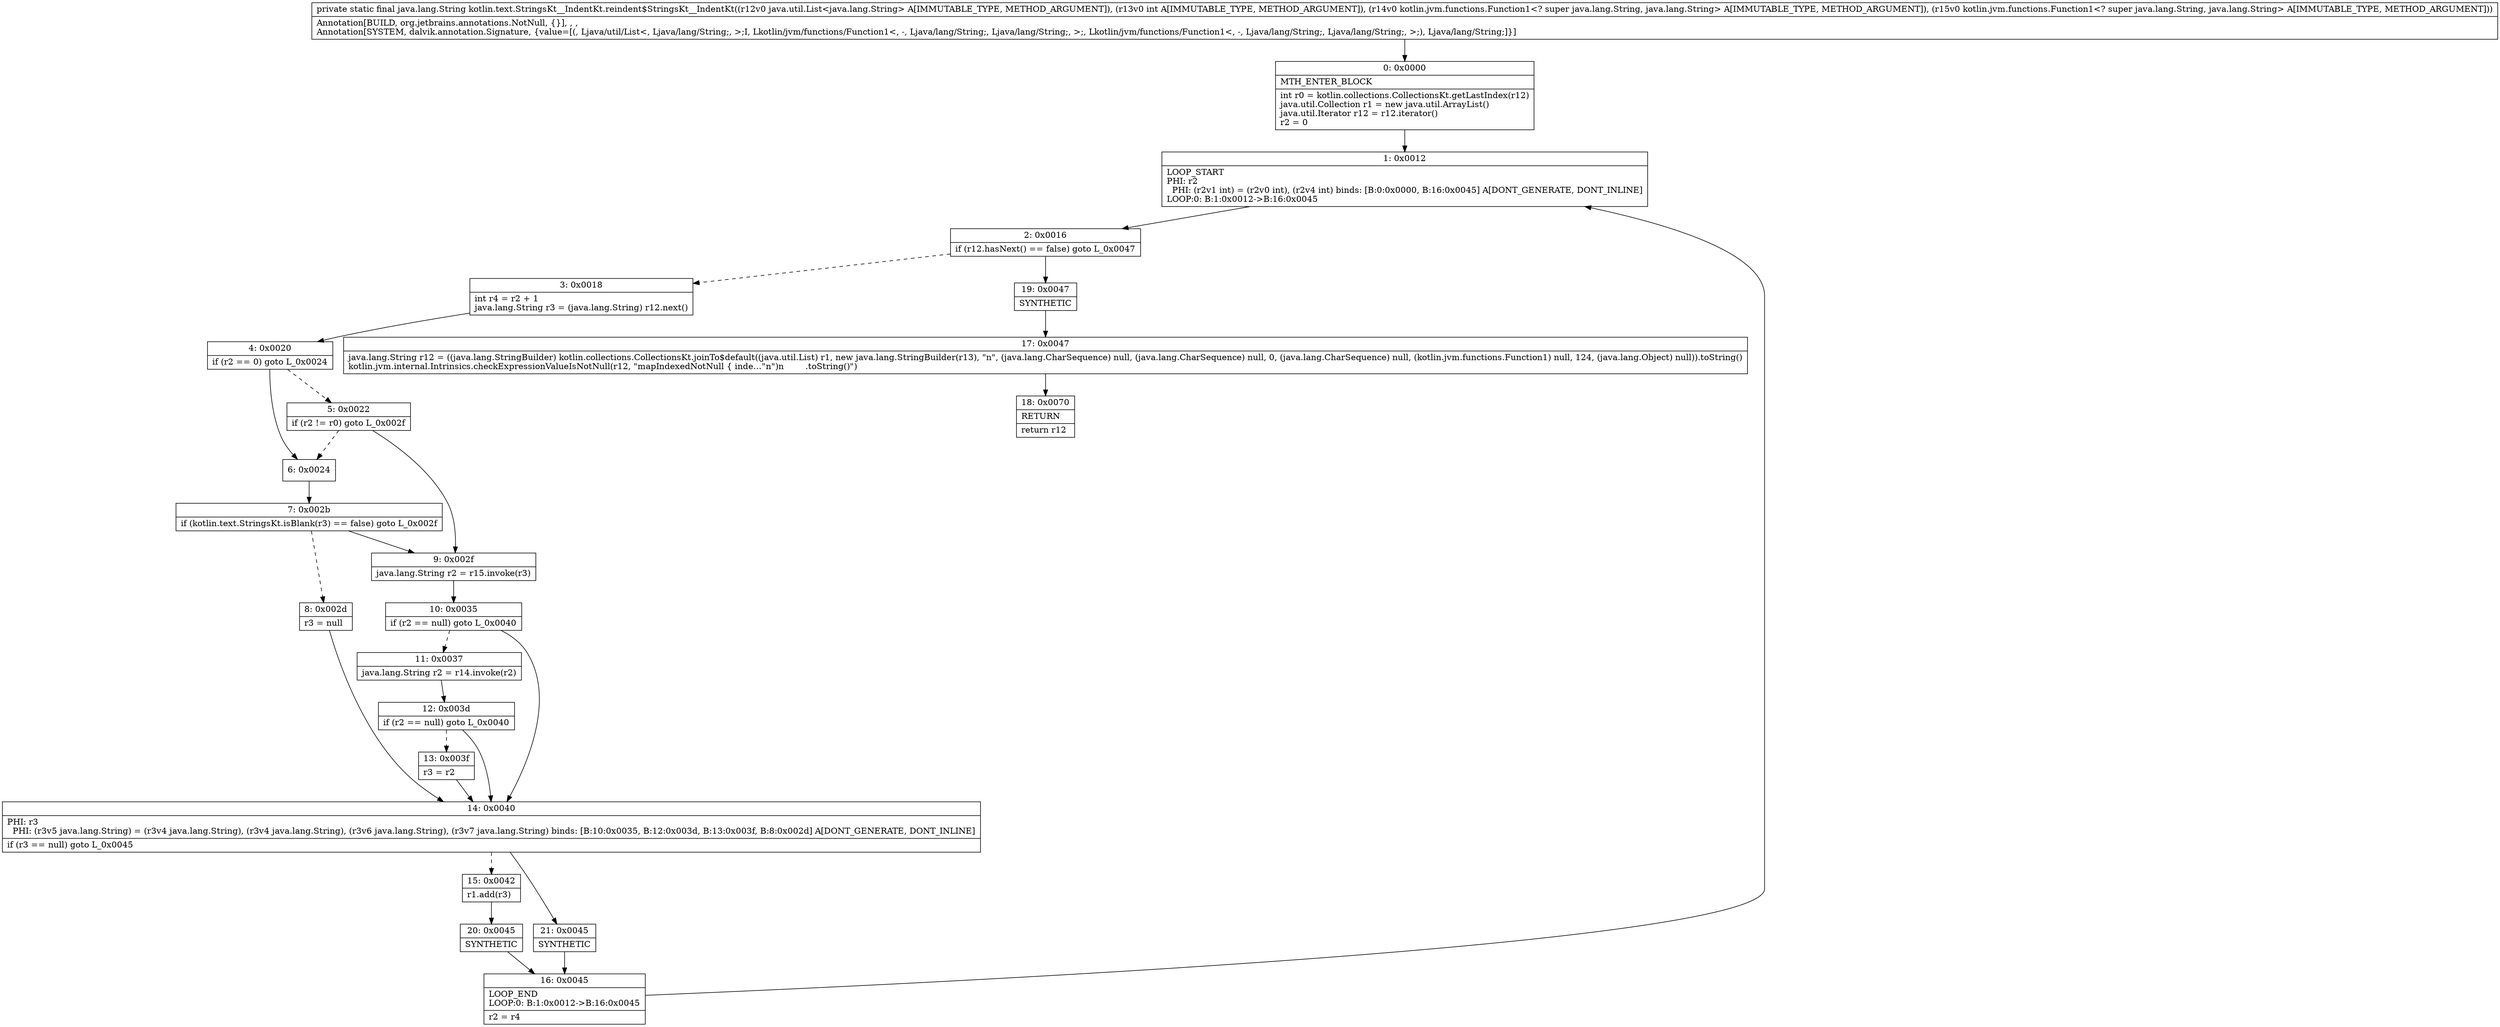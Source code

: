 digraph "CFG forkotlin.text.StringsKt__IndentKt.reindent$StringsKt__IndentKt(Ljava\/util\/List;ILkotlin\/jvm\/functions\/Function1;Lkotlin\/jvm\/functions\/Function1;)Ljava\/lang\/String;" {
Node_0 [shape=record,label="{0\:\ 0x0000|MTH_ENTER_BLOCK\l|int r0 = kotlin.collections.CollectionsKt.getLastIndex(r12)\ljava.util.Collection r1 = new java.util.ArrayList()\ljava.util.Iterator r12 = r12.iterator()\lr2 = 0\l}"];
Node_1 [shape=record,label="{1\:\ 0x0012|LOOP_START\lPHI: r2 \l  PHI: (r2v1 int) = (r2v0 int), (r2v4 int) binds: [B:0:0x0000, B:16:0x0045] A[DONT_GENERATE, DONT_INLINE]\lLOOP:0: B:1:0x0012\-\>B:16:0x0045\l}"];
Node_2 [shape=record,label="{2\:\ 0x0016|if (r12.hasNext() == false) goto L_0x0047\l}"];
Node_3 [shape=record,label="{3\:\ 0x0018|int r4 = r2 + 1\ljava.lang.String r3 = (java.lang.String) r12.next()\l}"];
Node_4 [shape=record,label="{4\:\ 0x0020|if (r2 == 0) goto L_0x0024\l}"];
Node_5 [shape=record,label="{5\:\ 0x0022|if (r2 != r0) goto L_0x002f\l}"];
Node_6 [shape=record,label="{6\:\ 0x0024}"];
Node_7 [shape=record,label="{7\:\ 0x002b|if (kotlin.text.StringsKt.isBlank(r3) == false) goto L_0x002f\l}"];
Node_8 [shape=record,label="{8\:\ 0x002d|r3 = null\l}"];
Node_9 [shape=record,label="{9\:\ 0x002f|java.lang.String r2 = r15.invoke(r3)\l}"];
Node_10 [shape=record,label="{10\:\ 0x0035|if (r2 == null) goto L_0x0040\l}"];
Node_11 [shape=record,label="{11\:\ 0x0037|java.lang.String r2 = r14.invoke(r2)\l}"];
Node_12 [shape=record,label="{12\:\ 0x003d|if (r2 == null) goto L_0x0040\l}"];
Node_13 [shape=record,label="{13\:\ 0x003f|r3 = r2\l}"];
Node_14 [shape=record,label="{14\:\ 0x0040|PHI: r3 \l  PHI: (r3v5 java.lang.String) = (r3v4 java.lang.String), (r3v4 java.lang.String), (r3v6 java.lang.String), (r3v7 java.lang.String) binds: [B:10:0x0035, B:12:0x003d, B:13:0x003f, B:8:0x002d] A[DONT_GENERATE, DONT_INLINE]\l|if (r3 == null) goto L_0x0045\l}"];
Node_15 [shape=record,label="{15\:\ 0x0042|r1.add(r3)\l}"];
Node_16 [shape=record,label="{16\:\ 0x0045|LOOP_END\lLOOP:0: B:1:0x0012\-\>B:16:0x0045\l|r2 = r4\l}"];
Node_17 [shape=record,label="{17\:\ 0x0047|java.lang.String r12 = ((java.lang.StringBuilder) kotlin.collections.CollectionsKt.joinTo$default((java.util.List) r1, new java.lang.StringBuilder(r13), \"n\", (java.lang.CharSequence) null, (java.lang.CharSequence) null, 0, (java.lang.CharSequence) null, (kotlin.jvm.functions.Function1) null, 124, (java.lang.Object) null)).toString()\lkotlin.jvm.internal.Intrinsics.checkExpressionValueIsNotNull(r12, \"mapIndexedNotNull \{ inde…\"n\")n        .toString()\")\l}"];
Node_18 [shape=record,label="{18\:\ 0x0070|RETURN\l|return r12\l}"];
Node_19 [shape=record,label="{19\:\ 0x0047|SYNTHETIC\l}"];
Node_20 [shape=record,label="{20\:\ 0x0045|SYNTHETIC\l}"];
Node_21 [shape=record,label="{21\:\ 0x0045|SYNTHETIC\l}"];
MethodNode[shape=record,label="{private static final java.lang.String kotlin.text.StringsKt__IndentKt.reindent$StringsKt__IndentKt((r12v0 java.util.List\<java.lang.String\> A[IMMUTABLE_TYPE, METHOD_ARGUMENT]), (r13v0 int A[IMMUTABLE_TYPE, METHOD_ARGUMENT]), (r14v0 kotlin.jvm.functions.Function1\<? super java.lang.String, java.lang.String\> A[IMMUTABLE_TYPE, METHOD_ARGUMENT]), (r15v0 kotlin.jvm.functions.Function1\<? super java.lang.String, java.lang.String\> A[IMMUTABLE_TYPE, METHOD_ARGUMENT]))  | Annotation[BUILD, org.jetbrains.annotations.NotNull, \{\}], , , \lAnnotation[SYSTEM, dalvik.annotation.Signature, \{value=[(, Ljava\/util\/List\<, Ljava\/lang\/String;, \>;I, Lkotlin\/jvm\/functions\/Function1\<, \-, Ljava\/lang\/String;, Ljava\/lang\/String;, \>;, Lkotlin\/jvm\/functions\/Function1\<, \-, Ljava\/lang\/String;, Ljava\/lang\/String;, \>;), Ljava\/lang\/String;]\}]\l}"];
MethodNode -> Node_0;
Node_0 -> Node_1;
Node_1 -> Node_2;
Node_2 -> Node_3[style=dashed];
Node_2 -> Node_19;
Node_3 -> Node_4;
Node_4 -> Node_5[style=dashed];
Node_4 -> Node_6;
Node_5 -> Node_6[style=dashed];
Node_5 -> Node_9;
Node_6 -> Node_7;
Node_7 -> Node_8[style=dashed];
Node_7 -> Node_9;
Node_8 -> Node_14;
Node_9 -> Node_10;
Node_10 -> Node_11[style=dashed];
Node_10 -> Node_14;
Node_11 -> Node_12;
Node_12 -> Node_13[style=dashed];
Node_12 -> Node_14;
Node_13 -> Node_14;
Node_14 -> Node_15[style=dashed];
Node_14 -> Node_21;
Node_15 -> Node_20;
Node_16 -> Node_1;
Node_17 -> Node_18;
Node_19 -> Node_17;
Node_20 -> Node_16;
Node_21 -> Node_16;
}

